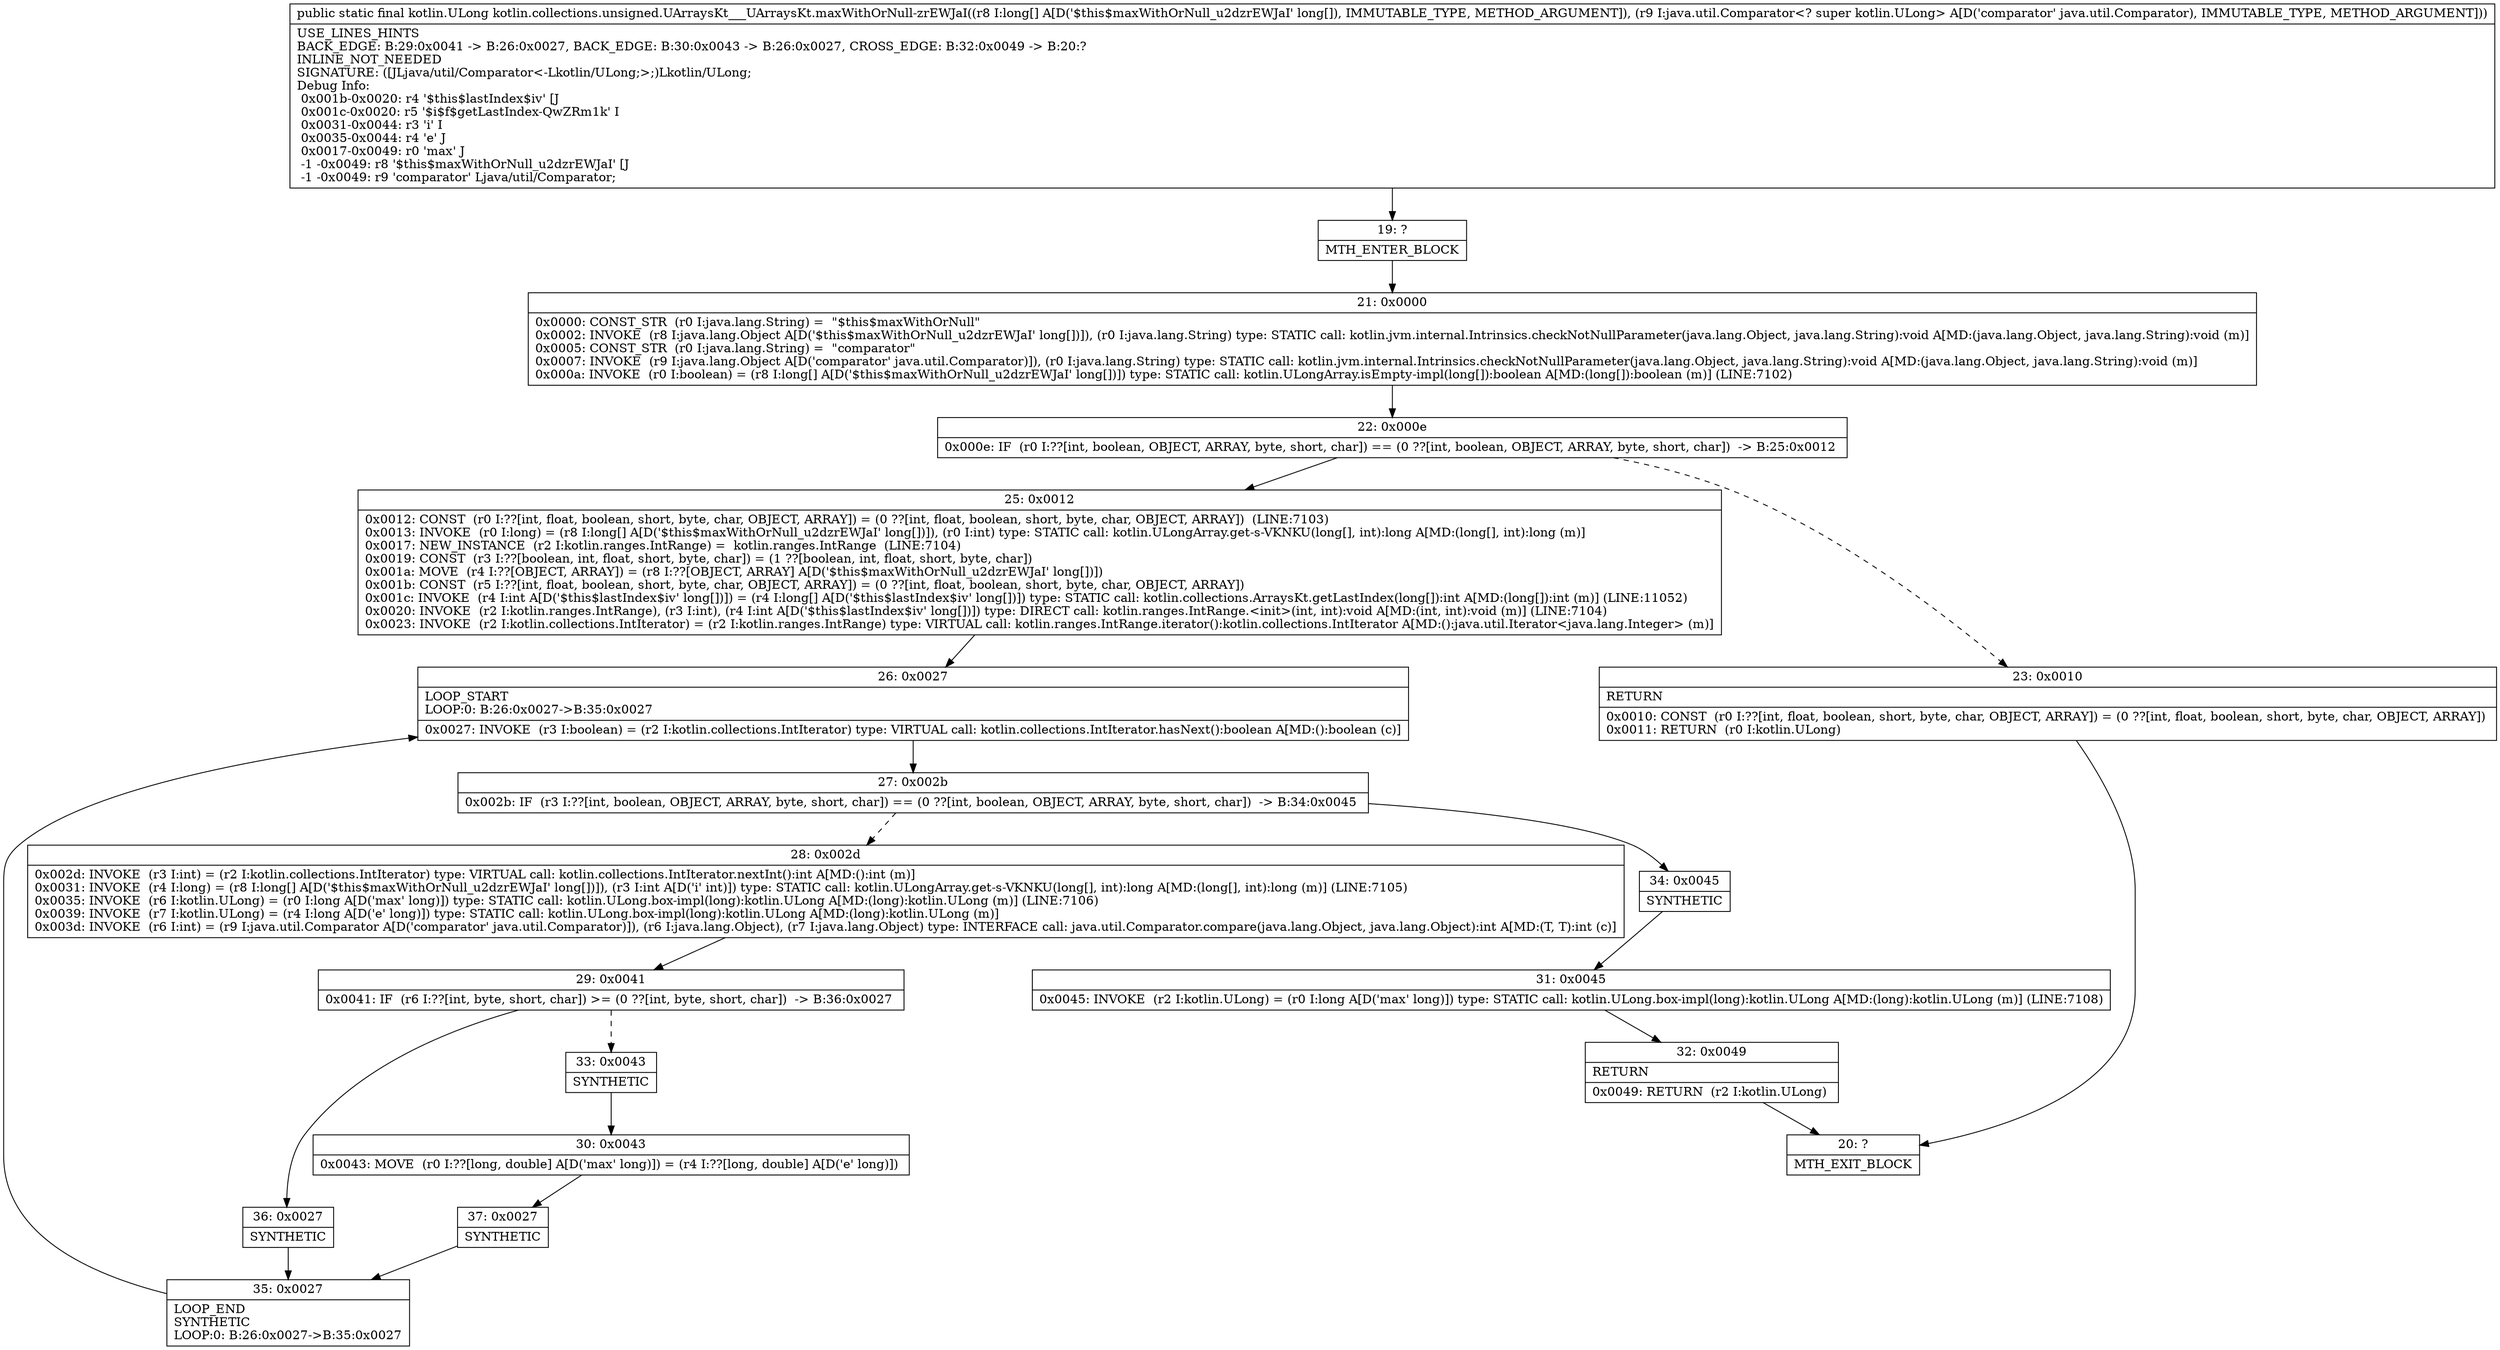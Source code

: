 digraph "CFG forkotlin.collections.unsigned.UArraysKt___UArraysKt.maxWithOrNull\-zrEWJaI([JLjava\/util\/Comparator;)Lkotlin\/ULong;" {
Node_19 [shape=record,label="{19\:\ ?|MTH_ENTER_BLOCK\l}"];
Node_21 [shape=record,label="{21\:\ 0x0000|0x0000: CONST_STR  (r0 I:java.lang.String) =  \"$this$maxWithOrNull\" \l0x0002: INVOKE  (r8 I:java.lang.Object A[D('$this$maxWithOrNull_u2dzrEWJaI' long[])]), (r0 I:java.lang.String) type: STATIC call: kotlin.jvm.internal.Intrinsics.checkNotNullParameter(java.lang.Object, java.lang.String):void A[MD:(java.lang.Object, java.lang.String):void (m)]\l0x0005: CONST_STR  (r0 I:java.lang.String) =  \"comparator\" \l0x0007: INVOKE  (r9 I:java.lang.Object A[D('comparator' java.util.Comparator)]), (r0 I:java.lang.String) type: STATIC call: kotlin.jvm.internal.Intrinsics.checkNotNullParameter(java.lang.Object, java.lang.String):void A[MD:(java.lang.Object, java.lang.String):void (m)]\l0x000a: INVOKE  (r0 I:boolean) = (r8 I:long[] A[D('$this$maxWithOrNull_u2dzrEWJaI' long[])]) type: STATIC call: kotlin.ULongArray.isEmpty\-impl(long[]):boolean A[MD:(long[]):boolean (m)] (LINE:7102)\l}"];
Node_22 [shape=record,label="{22\:\ 0x000e|0x000e: IF  (r0 I:??[int, boolean, OBJECT, ARRAY, byte, short, char]) == (0 ??[int, boolean, OBJECT, ARRAY, byte, short, char])  \-\> B:25:0x0012 \l}"];
Node_23 [shape=record,label="{23\:\ 0x0010|RETURN\l|0x0010: CONST  (r0 I:??[int, float, boolean, short, byte, char, OBJECT, ARRAY]) = (0 ??[int, float, boolean, short, byte, char, OBJECT, ARRAY]) \l0x0011: RETURN  (r0 I:kotlin.ULong) \l}"];
Node_20 [shape=record,label="{20\:\ ?|MTH_EXIT_BLOCK\l}"];
Node_25 [shape=record,label="{25\:\ 0x0012|0x0012: CONST  (r0 I:??[int, float, boolean, short, byte, char, OBJECT, ARRAY]) = (0 ??[int, float, boolean, short, byte, char, OBJECT, ARRAY])  (LINE:7103)\l0x0013: INVOKE  (r0 I:long) = (r8 I:long[] A[D('$this$maxWithOrNull_u2dzrEWJaI' long[])]), (r0 I:int) type: STATIC call: kotlin.ULongArray.get\-s\-VKNKU(long[], int):long A[MD:(long[], int):long (m)]\l0x0017: NEW_INSTANCE  (r2 I:kotlin.ranges.IntRange) =  kotlin.ranges.IntRange  (LINE:7104)\l0x0019: CONST  (r3 I:??[boolean, int, float, short, byte, char]) = (1 ??[boolean, int, float, short, byte, char]) \l0x001a: MOVE  (r4 I:??[OBJECT, ARRAY]) = (r8 I:??[OBJECT, ARRAY] A[D('$this$maxWithOrNull_u2dzrEWJaI' long[])]) \l0x001b: CONST  (r5 I:??[int, float, boolean, short, byte, char, OBJECT, ARRAY]) = (0 ??[int, float, boolean, short, byte, char, OBJECT, ARRAY]) \l0x001c: INVOKE  (r4 I:int A[D('$this$lastIndex$iv' long[])]) = (r4 I:long[] A[D('$this$lastIndex$iv' long[])]) type: STATIC call: kotlin.collections.ArraysKt.getLastIndex(long[]):int A[MD:(long[]):int (m)] (LINE:11052)\l0x0020: INVOKE  (r2 I:kotlin.ranges.IntRange), (r3 I:int), (r4 I:int A[D('$this$lastIndex$iv' long[])]) type: DIRECT call: kotlin.ranges.IntRange.\<init\>(int, int):void A[MD:(int, int):void (m)] (LINE:7104)\l0x0023: INVOKE  (r2 I:kotlin.collections.IntIterator) = (r2 I:kotlin.ranges.IntRange) type: VIRTUAL call: kotlin.ranges.IntRange.iterator():kotlin.collections.IntIterator A[MD:():java.util.Iterator\<java.lang.Integer\> (m)]\l}"];
Node_26 [shape=record,label="{26\:\ 0x0027|LOOP_START\lLOOP:0: B:26:0x0027\-\>B:35:0x0027\l|0x0027: INVOKE  (r3 I:boolean) = (r2 I:kotlin.collections.IntIterator) type: VIRTUAL call: kotlin.collections.IntIterator.hasNext():boolean A[MD:():boolean (c)]\l}"];
Node_27 [shape=record,label="{27\:\ 0x002b|0x002b: IF  (r3 I:??[int, boolean, OBJECT, ARRAY, byte, short, char]) == (0 ??[int, boolean, OBJECT, ARRAY, byte, short, char])  \-\> B:34:0x0045 \l}"];
Node_28 [shape=record,label="{28\:\ 0x002d|0x002d: INVOKE  (r3 I:int) = (r2 I:kotlin.collections.IntIterator) type: VIRTUAL call: kotlin.collections.IntIterator.nextInt():int A[MD:():int (m)]\l0x0031: INVOKE  (r4 I:long) = (r8 I:long[] A[D('$this$maxWithOrNull_u2dzrEWJaI' long[])]), (r3 I:int A[D('i' int)]) type: STATIC call: kotlin.ULongArray.get\-s\-VKNKU(long[], int):long A[MD:(long[], int):long (m)] (LINE:7105)\l0x0035: INVOKE  (r6 I:kotlin.ULong) = (r0 I:long A[D('max' long)]) type: STATIC call: kotlin.ULong.box\-impl(long):kotlin.ULong A[MD:(long):kotlin.ULong (m)] (LINE:7106)\l0x0039: INVOKE  (r7 I:kotlin.ULong) = (r4 I:long A[D('e' long)]) type: STATIC call: kotlin.ULong.box\-impl(long):kotlin.ULong A[MD:(long):kotlin.ULong (m)]\l0x003d: INVOKE  (r6 I:int) = (r9 I:java.util.Comparator A[D('comparator' java.util.Comparator)]), (r6 I:java.lang.Object), (r7 I:java.lang.Object) type: INTERFACE call: java.util.Comparator.compare(java.lang.Object, java.lang.Object):int A[MD:(T, T):int (c)]\l}"];
Node_29 [shape=record,label="{29\:\ 0x0041|0x0041: IF  (r6 I:??[int, byte, short, char]) \>= (0 ??[int, byte, short, char])  \-\> B:36:0x0027 \l}"];
Node_33 [shape=record,label="{33\:\ 0x0043|SYNTHETIC\l}"];
Node_30 [shape=record,label="{30\:\ 0x0043|0x0043: MOVE  (r0 I:??[long, double] A[D('max' long)]) = (r4 I:??[long, double] A[D('e' long)]) \l}"];
Node_37 [shape=record,label="{37\:\ 0x0027|SYNTHETIC\l}"];
Node_35 [shape=record,label="{35\:\ 0x0027|LOOP_END\lSYNTHETIC\lLOOP:0: B:26:0x0027\-\>B:35:0x0027\l}"];
Node_36 [shape=record,label="{36\:\ 0x0027|SYNTHETIC\l}"];
Node_34 [shape=record,label="{34\:\ 0x0045|SYNTHETIC\l}"];
Node_31 [shape=record,label="{31\:\ 0x0045|0x0045: INVOKE  (r2 I:kotlin.ULong) = (r0 I:long A[D('max' long)]) type: STATIC call: kotlin.ULong.box\-impl(long):kotlin.ULong A[MD:(long):kotlin.ULong (m)] (LINE:7108)\l}"];
Node_32 [shape=record,label="{32\:\ 0x0049|RETURN\l|0x0049: RETURN  (r2 I:kotlin.ULong) \l}"];
MethodNode[shape=record,label="{public static final kotlin.ULong kotlin.collections.unsigned.UArraysKt___UArraysKt.maxWithOrNull\-zrEWJaI((r8 I:long[] A[D('$this$maxWithOrNull_u2dzrEWJaI' long[]), IMMUTABLE_TYPE, METHOD_ARGUMENT]), (r9 I:java.util.Comparator\<? super kotlin.ULong\> A[D('comparator' java.util.Comparator), IMMUTABLE_TYPE, METHOD_ARGUMENT]))  | USE_LINES_HINTS\lBACK_EDGE: B:29:0x0041 \-\> B:26:0x0027, BACK_EDGE: B:30:0x0043 \-\> B:26:0x0027, CROSS_EDGE: B:32:0x0049 \-\> B:20:?\lINLINE_NOT_NEEDED\lSIGNATURE: ([JLjava\/util\/Comparator\<\-Lkotlin\/ULong;\>;)Lkotlin\/ULong;\lDebug Info:\l  0x001b\-0x0020: r4 '$this$lastIndex$iv' [J\l  0x001c\-0x0020: r5 '$i$f$getLastIndex\-QwZRm1k' I\l  0x0031\-0x0044: r3 'i' I\l  0x0035\-0x0044: r4 'e' J\l  0x0017\-0x0049: r0 'max' J\l  \-1 \-0x0049: r8 '$this$maxWithOrNull_u2dzrEWJaI' [J\l  \-1 \-0x0049: r9 'comparator' Ljava\/util\/Comparator;\l}"];
MethodNode -> Node_19;Node_19 -> Node_21;
Node_21 -> Node_22;
Node_22 -> Node_23[style=dashed];
Node_22 -> Node_25;
Node_23 -> Node_20;
Node_25 -> Node_26;
Node_26 -> Node_27;
Node_27 -> Node_28[style=dashed];
Node_27 -> Node_34;
Node_28 -> Node_29;
Node_29 -> Node_33[style=dashed];
Node_29 -> Node_36;
Node_33 -> Node_30;
Node_30 -> Node_37;
Node_37 -> Node_35;
Node_35 -> Node_26;
Node_36 -> Node_35;
Node_34 -> Node_31;
Node_31 -> Node_32;
Node_32 -> Node_20;
}

